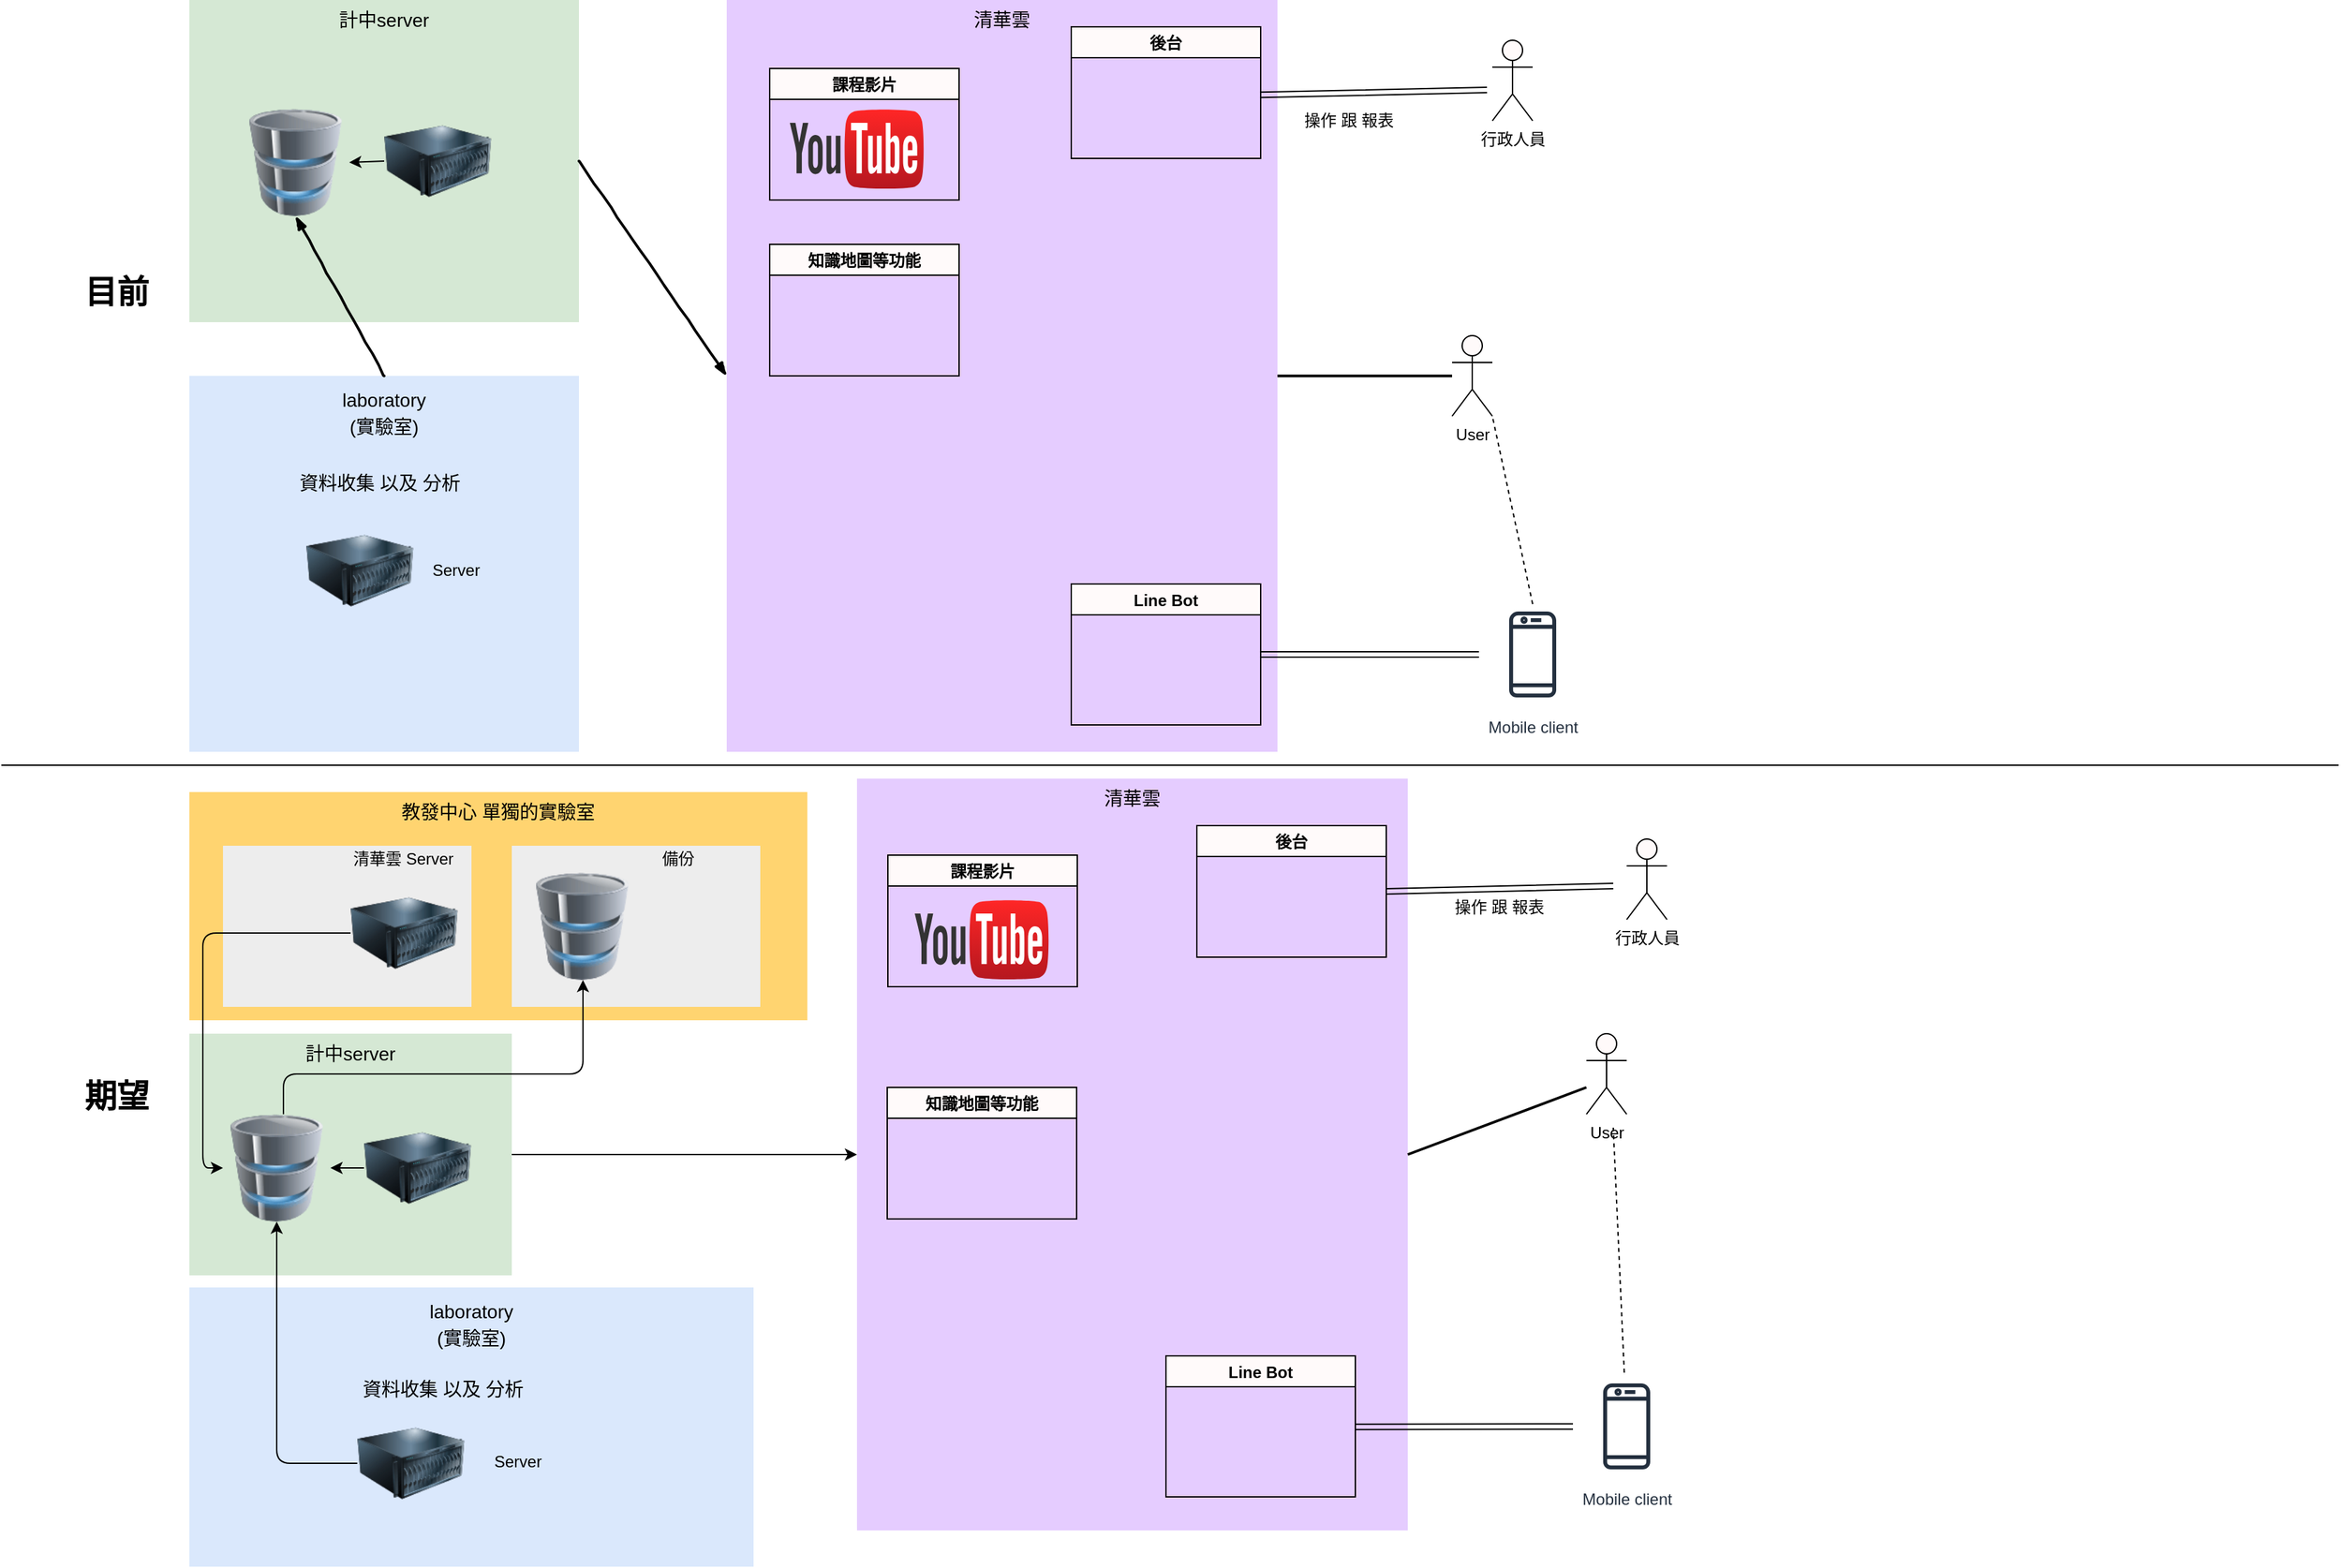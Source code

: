 <mxfile version="10.7.5" type="github"><diagram name="Page-1" id="e3a06f82-3646-2815-327d-82caf3d4e204"><mxGraphModel dx="1362" dy="-602" grid="1" gridSize="10" guides="1" tooltips="1" connect="1" arrows="1" fold="1" page="1" pageScale="1.5" pageWidth="1169" pageHeight="826" background="none" math="0" shadow="0"><root><mxCell id="0" style=";html=1;"/><mxCell id="1" style=";html=1;" parent="0"/><mxCell id="gbWKzAPe0D_GEWMT_fih-38" value="教發中心 單獨的實驗室" style="whiteSpace=wrap;html=1;fillColor=#FFD470;gradientColor=none;fontSize=14;strokeColor=none;verticalAlign=top;" vertex="1" parent="1"><mxGeometry x="140" y="1880" width="460" height="170" as="geometry"/></mxCell><mxCell id="gbWKzAPe0D_GEWMT_fih-37" value="" style="whiteSpace=wrap;html=1;fillColor=#EDEDED;fontSize=14;strokeColor=none;verticalAlign=top;" vertex="1" parent="1"><mxGeometry x="165" y="1920" width="185" height="120" as="geometry"/></mxCell><mxCell id="6a7d8f32e03d9370-60" value="計中server&lt;br&gt;&lt;br&gt;" style="whiteSpace=wrap;html=1;fillColor=#d5e8d4;fontSize=14;strokeColor=none;verticalAlign=top;" parent="1" vertex="1"><mxGeometry x="140" y="1290" width="290" height="240" as="geometry"/></mxCell><mxCell id="6a7d8f32e03d9370-34" style="edgeStyle=none;rounded=0;html=1;startSize=10;endSize=10;jettySize=auto;orthogonalLoop=1;fontSize=14;endArrow=none;endFill=0;strokeWidth=2;entryX=1;entryY=0.5;entryDx=0;entryDy=0;" parent="1" target="gbWKzAPe0D_GEWMT_fih-3" edge="1"><mxGeometry relative="1" as="geometry"><mxPoint x="1080" y="1570" as="sourcePoint"/><mxPoint x="410" y="2020" as="targetPoint"/></mxGeometry></mxCell><mxCell id="gbWKzAPe0D_GEWMT_fih-3" value="清華雲" style="whiteSpace=wrap;html=1;fillColor=#E5CCFF;fontSize=14;strokeColor=none;verticalAlign=top;" vertex="1" parent="1"><mxGeometry x="540" y="1290" width="410" height="560" as="geometry"/></mxCell><mxCell id="gbWKzAPe0D_GEWMT_fih-4" value="" style="image;html=1;labelBackgroundColor=#ffffff;image=img/lib/clip_art/computers/Server_128x128.png;fillColor=#E5CCFF;" vertex="1" parent="1"><mxGeometry x="285" y="1370" width="80" height="80" as="geometry"/></mxCell><mxCell id="gbWKzAPe0D_GEWMT_fih-6" value="" style="dashed=0;outlineConnect=0;html=1;align=center;labelPosition=center;verticalLabelPosition=bottom;verticalAlign=top;shape=mxgraph.weblogos.youtube;fillColor=#FF2626;gradientColor=#B5171F" vertex="1" parent="1"><mxGeometry x="587" y="1371" width="100" height="60" as="geometry"/></mxCell><mxCell id="gbWKzAPe0D_GEWMT_fih-7" value="&lt;table&gt;&lt;tbody&gt;&lt;tr&gt;&lt;td&gt;&lt;div&gt;&lt;span&gt;&lt;span&gt;laboratory&lt;/span&gt;&lt;/span&gt;&lt;/div&gt;&lt;/td&gt;&lt;/tr&gt;&lt;/tbody&gt;&lt;/table&gt;(實驗室)" style="whiteSpace=wrap;html=1;fillColor=#dae8fc;fontSize=14;strokeColor=none;verticalAlign=top;" vertex="1" parent="1"><mxGeometry x="140" y="1570" width="290" height="280" as="geometry"/></mxCell><mxCell id="gbWKzAPe0D_GEWMT_fih-9" value="Mobile client" style="outlineConnect=0;fontColor=#232F3E;gradientColor=none;strokeColor=#232F3E;fillColor=#ffffff;dashed=0;verticalLabelPosition=bottom;verticalAlign=top;align=center;html=1;fontSize=12;fontStyle=0;aspect=fixed;shape=mxgraph.aws4.resourceIcon;resIcon=mxgraph.aws4.mobile_client;" vertex="1" parent="1"><mxGeometry x="1100" y="1737.5" width="80" height="80" as="geometry"/></mxCell><mxCell id="gbWKzAPe0D_GEWMT_fih-12" value="Line Bot" style="swimlane;fillColor=#FFFAFA;" vertex="1" parent="1"><mxGeometry x="796.5" y="1725" width="141" height="105" as="geometry"/></mxCell><mxCell id="gbWKzAPe0D_GEWMT_fih-13" value="" style="image;html=1;labelBackgroundColor=#ffffff;image=img/lib/clip_art/computers/Server_128x128.png;fillColor=#E5CCFF;" vertex="1" parent="1"><mxGeometry x="227" y="1675" width="80" height="80" as="geometry"/></mxCell><mxCell id="gbWKzAPe0D_GEWMT_fih-14" value="Server" style="text;html=1;resizable=0;points=[];autosize=1;align=left;verticalAlign=top;spacingTop=-4;" vertex="1" parent="1"><mxGeometry x="319" y="1705" width="50" height="20" as="geometry"/></mxCell><mxCell id="gbWKzAPe0D_GEWMT_fih-15" value="&lt;font style=&quot;font-size: 14px&quot;&gt;資料收集 以及 分析&lt;/font&gt;" style="text;html=1;" vertex="1" parent="1"><mxGeometry x="220" y="1635" width="130" height="30" as="geometry"/></mxCell><mxCell id="gbWKzAPe0D_GEWMT_fih-16" value="知識地圖等功能" style="swimlane;fillColor=#FFFAFA;" vertex="1" parent="1"><mxGeometry x="572" y="1472" width="141" height="98" as="geometry"/></mxCell><mxCell id="gbWKzAPe0D_GEWMT_fih-18" value="" style="rounded=0;comic=1;strokeWidth=2;endArrow=blockThin;html=1;fontFamily=Comic Sans MS;fontStyle=1;exitX=0.5;exitY=0;exitDx=0;exitDy=0;entryX=0.5;entryY=1;entryDx=0;entryDy=0;" edge="1" parent="1" source="gbWKzAPe0D_GEWMT_fih-7" target="gbWKzAPe0D_GEWMT_fih-47"><mxGeometry width="50" height="50" relative="1" as="geometry"><mxPoint x="871" y="1800" as="sourcePoint"/><mxPoint x="370" y="1450" as="targetPoint"/></mxGeometry></mxCell><mxCell id="gbWKzAPe0D_GEWMT_fih-22" value="" style="shape=link;html=1;exitX=1;exitY=0.5;exitDx=0;exitDy=0;" edge="1" parent="1" source="gbWKzAPe0D_GEWMT_fih-12" target="gbWKzAPe0D_GEWMT_fih-9"><mxGeometry width="50" height="50" relative="1" as="geometry"><mxPoint x="140" y="1920" as="sourcePoint"/><mxPoint x="190" y="1870" as="targetPoint"/></mxGeometry></mxCell><mxCell id="gbWKzAPe0D_GEWMT_fih-23" value="課程影片" style="swimlane;fillColor=#FFFAFA;" vertex="1" parent="1"><mxGeometry x="572" y="1341" width="141" height="98" as="geometry"/></mxCell><mxCell id="gbWKzAPe0D_GEWMT_fih-24" value="User" style="shape=umlActor;verticalLabelPosition=bottom;labelBackgroundColor=#ffffff;verticalAlign=top;html=1;outlineConnect=0;fillColor=#FFFAFA;" vertex="1" parent="1"><mxGeometry x="1080" y="1540" width="30" height="60" as="geometry"/></mxCell><mxCell id="gbWKzAPe0D_GEWMT_fih-29" value="" style="endArrow=none;dashed=1;html=1;exitX=0.5;exitY=0.031;exitDx=0;exitDy=0;exitPerimeter=0;entryX=1;entryY=1;entryDx=0;entryDy=0;entryPerimeter=0;" edge="1" parent="1" source="gbWKzAPe0D_GEWMT_fih-9" target="gbWKzAPe0D_GEWMT_fih-24"><mxGeometry width="50" height="50" relative="1" as="geometry"><mxPoint x="140" y="1920" as="sourcePoint"/><mxPoint x="1120" y="1600" as="targetPoint"/></mxGeometry></mxCell><mxCell id="gbWKzAPe0D_GEWMT_fih-33" value="" style="image;html=1;labelBackgroundColor=#ffffff;image=img/lib/clip_art/computers/Server_128x128.png;fillColor=#E5CCFF;" vertex="1" parent="1"><mxGeometry x="260" y="1945" width="80" height="80" as="geometry"/></mxCell><mxCell id="gbWKzAPe0D_GEWMT_fih-35" value="清華雲 Server" style="text;html=1;resizable=0;points=[];autosize=1;align=left;verticalAlign=top;spacingTop=-4;" vertex="1" parent="1"><mxGeometry x="260" y="1920" width="90" height="20" as="geometry"/></mxCell><mxCell id="gbWKzAPe0D_GEWMT_fih-43" value="" style="rounded=0;comic=1;strokeWidth=2;endArrow=blockThin;html=1;fontFamily=Comic Sans MS;fontStyle=1;entryX=0;entryY=0.5;entryDx=0;entryDy=0;exitX=1;exitY=0.5;exitDx=0;exitDy=0;" edge="1" parent="1" source="6a7d8f32e03d9370-60" target="gbWKzAPe0D_GEWMT_fih-3"><mxGeometry width="50" height="50" relative="1" as="geometry"><mxPoint x="440" y="1410" as="sourcePoint"/><mxPoint x="295" y="1540" as="targetPoint"/></mxGeometry></mxCell><mxCell id="gbWKzAPe0D_GEWMT_fih-47" value="" style="image;html=1;labelBackgroundColor=#ffffff;image=img/lib/clip_art/computers/Database_128x128.png;fillColor=#FFFAFA;" vertex="1" parent="1"><mxGeometry x="179" y="1371" width="80" height="80" as="geometry"/></mxCell><mxCell id="gbWKzAPe0D_GEWMT_fih-49" value="" style="endArrow=none;html=1;" edge="1" parent="1"><mxGeometry width="50" height="50" relative="1" as="geometry"><mxPoint y="1860" as="sourcePoint"/><mxPoint x="1740" y="1860" as="targetPoint"/></mxGeometry></mxCell><mxCell id="gbWKzAPe0D_GEWMT_fih-50" value="" style="whiteSpace=wrap;html=1;fillColor=#EDEDED;fontSize=14;strokeColor=none;verticalAlign=top;" vertex="1" parent="1"><mxGeometry x="380" y="1920" width="185" height="120" as="geometry"/></mxCell><mxCell id="gbWKzAPe0D_GEWMT_fih-52" value="" style="image;html=1;labelBackgroundColor=#ffffff;image=img/lib/clip_art/computers/Database_128x128.png;fillColor=#FFFAFA;" vertex="1" parent="1"><mxGeometry x="392.5" y="1940" width="80" height="80" as="geometry"/></mxCell><mxCell id="gbWKzAPe0D_GEWMT_fih-53" value="備份" style="text;html=1;resizable=0;points=[];autosize=1;align=left;verticalAlign=top;spacingTop=-4;" vertex="1" parent="1"><mxGeometry x="490" y="1920" width="40" height="20" as="geometry"/></mxCell><mxCell id="gbWKzAPe0D_GEWMT_fih-56" value="計中server&lt;br&gt;&lt;br&gt;" style="whiteSpace=wrap;html=1;fillColor=#d5e8d4;fontSize=14;strokeColor=none;verticalAlign=top;" vertex="1" parent="1"><mxGeometry x="140" y="2060" width="240" height="180" as="geometry"/></mxCell><mxCell id="gbWKzAPe0D_GEWMT_fih-57" value="" style="image;html=1;labelBackgroundColor=#ffffff;image=img/lib/clip_art/computers/Server_128x128.png;fillColor=#E5CCFF;" vertex="1" parent="1"><mxGeometry x="270" y="2120" width="80" height="80" as="geometry"/></mxCell><mxCell id="gbWKzAPe0D_GEWMT_fih-59" value="" style="image;html=1;labelBackgroundColor=#ffffff;image=img/lib/clip_art/computers/Database_128x128.png;fillColor=#FFFAFA;" vertex="1" parent="1"><mxGeometry x="165" y="2120" width="80" height="80" as="geometry"/></mxCell><mxCell id="gbWKzAPe0D_GEWMT_fih-61" value="" style="edgeStyle=segmentEdgeStyle;endArrow=classic;html=1;" edge="1" parent="1" target="gbWKzAPe0D_GEWMT_fih-52"><mxGeometry width="50" height="50" relative="1" as="geometry"><mxPoint x="210" y="2120" as="sourcePoint"/><mxPoint x="60" y="2530" as="targetPoint"/><Array as="points"><mxPoint x="210" y="2090"/><mxPoint x="433" y="2090"/></Array></mxGeometry></mxCell><mxCell id="gbWKzAPe0D_GEWMT_fih-62" value="" style="endArrow=classic;html=1;exitX=0;exitY=0.5;exitDx=0;exitDy=0;entryX=1;entryY=0.5;entryDx=0;entryDy=0;" edge="1" parent="1" source="gbWKzAPe0D_GEWMT_fih-57" target="gbWKzAPe0D_GEWMT_fih-59"><mxGeometry width="50" height="50" relative="1" as="geometry"><mxPoint x="10" y="2460" as="sourcePoint"/><mxPoint x="60" y="2410" as="targetPoint"/></mxGeometry></mxCell><mxCell id="gbWKzAPe0D_GEWMT_fih-64" value="" style="edgeStyle=segmentEdgeStyle;endArrow=classic;html=1;exitX=0;exitY=0.5;exitDx=0;exitDy=0;entryX=0;entryY=0.5;entryDx=0;entryDy=0;" edge="1" parent="1" source="gbWKzAPe0D_GEWMT_fih-33" target="gbWKzAPe0D_GEWMT_fih-59"><mxGeometry width="50" height="50" relative="1" as="geometry"><mxPoint x="220" y="2240" as="sourcePoint"/><mxPoint x="443" y="2240" as="targetPoint"/><Array as="points"><mxPoint x="150" y="1985"/><mxPoint x="150" y="2160"/></Array></mxGeometry></mxCell><mxCell id="gbWKzAPe0D_GEWMT_fih-65" value="" style="endArrow=classic;html=1;exitX=0;exitY=0.5;exitDx=0;exitDy=0;entryX=1;entryY=0.5;entryDx=0;entryDy=0;" edge="1" parent="1" source="gbWKzAPe0D_GEWMT_fih-4" target="gbWKzAPe0D_GEWMT_fih-47"><mxGeometry width="50" height="50" relative="1" as="geometry"><mxPoint x="10" y="2400" as="sourcePoint"/><mxPoint x="60" y="2350" as="targetPoint"/></mxGeometry></mxCell><mxCell id="gbWKzAPe0D_GEWMT_fih-67" value="&lt;font style=&quot;font-size: 24px&quot;&gt;&lt;b&gt;目前&lt;br&gt;&lt;/b&gt;&lt;/font&gt;&lt;br&gt;" style="text;html=1;resizable=0;points=[];autosize=1;align=left;verticalAlign=top;spacingTop=-4;" vertex="1" parent="1"><mxGeometry x="60" y="1491" width="60" height="30" as="geometry"/></mxCell><mxCell id="gbWKzAPe0D_GEWMT_fih-68" value="&lt;font style=&quot;font-size: 24px&quot;&gt;&lt;b&gt;期望&lt;/b&gt;&lt;/font&gt;" style="text;html=1;resizable=0;points=[];autosize=1;align=left;verticalAlign=top;spacingTop=-4;" vertex="1" parent="1"><mxGeometry x="60" y="2090" width="60" height="20" as="geometry"/></mxCell><mxCell id="gbWKzAPe0D_GEWMT_fih-70" value="清華雲" style="whiteSpace=wrap;html=1;fillColor=#E5CCFF;fontSize=14;strokeColor=none;verticalAlign=top;" vertex="1" parent="1"><mxGeometry x="637" y="1870" width="410" height="560" as="geometry"/></mxCell><mxCell id="gbWKzAPe0D_GEWMT_fih-72" value="課程影片" style="swimlane;fillColor=#FFFAFA;" vertex="1" parent="1"><mxGeometry x="660" y="1927" width="141" height="98" as="geometry"/></mxCell><mxCell id="gbWKzAPe0D_GEWMT_fih-73" value="" style="dashed=0;outlineConnect=0;html=1;align=center;labelPosition=center;verticalLabelPosition=bottom;verticalAlign=top;shape=mxgraph.weblogos.youtube;fillColor=#FF2626;gradientColor=#B5171F" vertex="1" parent="1"><mxGeometry x="680" y="1960" width="100" height="60" as="geometry"/></mxCell><mxCell id="gbWKzAPe0D_GEWMT_fih-74" value="知識地圖等功能" style="swimlane;fillColor=#FFFAFA;" vertex="1" parent="1"><mxGeometry x="659.5" y="2100" width="141" height="98" as="geometry"/></mxCell><mxCell id="gbWKzAPe0D_GEWMT_fih-75" value="Line Bot" style="swimlane;fillColor=#FFFAFA;" vertex="1" parent="1"><mxGeometry x="867" y="2300" width="141" height="105" as="geometry"/></mxCell><mxCell id="gbWKzAPe0D_GEWMT_fih-76" value="Mobile client" style="outlineConnect=0;fontColor=#232F3E;gradientColor=none;strokeColor=#232F3E;fillColor=#ffffff;dashed=0;verticalLabelPosition=bottom;verticalAlign=top;align=center;html=1;fontSize=12;fontStyle=0;aspect=fixed;shape=mxgraph.aws4.resourceIcon;resIcon=mxgraph.aws4.mobile_client;" vertex="1" parent="1"><mxGeometry x="1170" y="2312.5" width="80" height="80" as="geometry"/></mxCell><mxCell id="gbWKzAPe0D_GEWMT_fih-77" value="" style="shape=link;html=1;exitX=1;exitY=0.5;exitDx=0;exitDy=0;" edge="1" parent="1"><mxGeometry width="50" height="50" relative="1" as="geometry"><mxPoint x="1007.765" y="2352.882" as="sourcePoint"/><mxPoint x="1170" y="2352.576" as="targetPoint"/></mxGeometry></mxCell><mxCell id="gbWKzAPe0D_GEWMT_fih-78" value="User" style="shape=umlActor;verticalLabelPosition=bottom;labelBackgroundColor=#ffffff;verticalAlign=top;html=1;outlineConnect=0;fillColor=#FFFAFA;" vertex="1" parent="1"><mxGeometry x="1180" y="2060" width="30" height="60" as="geometry"/></mxCell><mxCell id="gbWKzAPe0D_GEWMT_fih-79" style="edgeStyle=none;rounded=0;html=1;startSize=10;endSize=10;jettySize=auto;orthogonalLoop=1;fontSize=14;endArrow=none;endFill=0;strokeWidth=2;entryX=1;entryY=0.5;entryDx=0;entryDy=0;" edge="1" parent="1" target="gbWKzAPe0D_GEWMT_fih-70"><mxGeometry relative="1" as="geometry"><mxPoint x="1180" y="2100" as="sourcePoint"/><mxPoint x="959.529" y="1439.647" as="targetPoint"/></mxGeometry></mxCell><mxCell id="gbWKzAPe0D_GEWMT_fih-80" value="" style="endArrow=none;dashed=1;html=1;" edge="1" parent="1" source="gbWKzAPe0D_GEWMT_fih-76"><mxGeometry width="50" height="50" relative="1" as="geometry"><mxPoint x="1150.118" y="1750.235" as="sourcePoint"/><mxPoint x="1200" y="2130" as="targetPoint"/></mxGeometry></mxCell><mxCell id="gbWKzAPe0D_GEWMT_fih-82" value="&lt;table&gt;&lt;tbody&gt;&lt;tr&gt;&lt;td&gt;&lt;div&gt;&lt;span&gt;&lt;span&gt;laboratory&lt;/span&gt;&lt;/span&gt;&lt;/div&gt;&lt;/td&gt;&lt;/tr&gt;&lt;/tbody&gt;&lt;/table&gt;(實驗室)" style="whiteSpace=wrap;html=1;fillColor=#dae8fc;fontSize=14;strokeColor=none;verticalAlign=top;" vertex="1" parent="1"><mxGeometry x="140" y="2249" width="420" height="208" as="geometry"/></mxCell><mxCell id="gbWKzAPe0D_GEWMT_fih-88" value="" style="image;html=1;labelBackgroundColor=#ffffff;image=img/lib/clip_art/computers/Server_128x128.png;fillColor=#E5CCFF;" vertex="1" parent="1"><mxGeometry x="265" y="2340" width="80" height="80" as="geometry"/></mxCell><mxCell id="gbWKzAPe0D_GEWMT_fih-89" value="&lt;font style=&quot;font-size: 14px&quot;&gt;資料收集 以及 分析&lt;/font&gt;" style="text;html=1;" vertex="1" parent="1"><mxGeometry x="267" y="2310" width="130" height="30" as="geometry"/></mxCell><mxCell id="gbWKzAPe0D_GEWMT_fih-90" value="Server" style="text;html=1;" vertex="1" parent="1"><mxGeometry x="365" y="2365" width="60" height="30" as="geometry"/></mxCell><mxCell id="gbWKzAPe0D_GEWMT_fih-91" value="" style="endArrow=classic;html=1;exitX=0;exitY=0.5;exitDx=0;exitDy=0;entryX=0.5;entryY=1;entryDx=0;entryDy=0;" edge="1" parent="1" source="gbWKzAPe0D_GEWMT_fih-88" target="gbWKzAPe0D_GEWMT_fih-59"><mxGeometry width="50" height="50" relative="1" as="geometry"><mxPoint x="10" y="2530" as="sourcePoint"/><mxPoint x="60" y="2480" as="targetPoint"/><Array as="points"><mxPoint x="205" y="2380"/></Array></mxGeometry></mxCell><mxCell id="gbWKzAPe0D_GEWMT_fih-93" value="" style="endArrow=classic;html=1;exitX=1;exitY=0.5;exitDx=0;exitDy=0;entryX=0;entryY=0.5;entryDx=0;entryDy=0;" edge="1" parent="1" source="gbWKzAPe0D_GEWMT_fih-56" target="gbWKzAPe0D_GEWMT_fih-70"><mxGeometry width="50" height="50" relative="1" as="geometry"><mxPoint x="10" y="2530" as="sourcePoint"/><mxPoint x="60" y="2480" as="targetPoint"/></mxGeometry></mxCell><mxCell id="gbWKzAPe0D_GEWMT_fih-95" value="行政人員" style="shape=umlActor;verticalLabelPosition=bottom;labelBackgroundColor=#ffffff;verticalAlign=top;html=1;outlineConnect=0;fillColor=#FFFAFA;" vertex="1" parent="1"><mxGeometry x="1210" y="1915" width="30" height="60" as="geometry"/></mxCell><mxCell id="gbWKzAPe0D_GEWMT_fih-97" value="後台" style="swimlane;fillColor=#FFFAFA;" vertex="1" parent="1"><mxGeometry x="890" y="1905" width="141" height="98" as="geometry"/></mxCell><mxCell id="gbWKzAPe0D_GEWMT_fih-98" value="" style="shape=link;html=1;entryX=1;entryY=0.5;entryDx=0;entryDy=0;" edge="1" parent="1" target="gbWKzAPe0D_GEWMT_fih-97"><mxGeometry width="50" height="50" relative="1" as="geometry"><mxPoint x="1200" y="1950" as="sourcePoint"/><mxPoint x="60" y="2480" as="targetPoint"/></mxGeometry></mxCell><mxCell id="gbWKzAPe0D_GEWMT_fih-99" value="操作 跟 報表" style="text;html=1;resizable=0;points=[];autosize=1;align=left;verticalAlign=top;spacingTop=-4;" vertex="1" parent="1"><mxGeometry x="1080" y="1956" width="80" height="20" as="geometry"/></mxCell><mxCell id="gbWKzAPe0D_GEWMT_fih-100" value="後台" style="swimlane;fillColor=#FFFAFA;" vertex="1" parent="1"><mxGeometry x="796.5" y="1310" width="141" height="98" as="geometry"/></mxCell><mxCell id="gbWKzAPe0D_GEWMT_fih-101" value="" style="shape=link;html=1;entryX=1;entryY=0.5;entryDx=0;entryDy=0;" edge="1" parent="1"><mxGeometry width="50" height="50" relative="1" as="geometry"><mxPoint x="1106" y="1357" as="sourcePoint"/><mxPoint x="937.333" y="1360.667" as="targetPoint"/></mxGeometry></mxCell><mxCell id="gbWKzAPe0D_GEWMT_fih-102" value="行政人員" style="shape=umlActor;verticalLabelPosition=bottom;labelBackgroundColor=#ffffff;verticalAlign=top;html=1;outlineConnect=0;fillColor=#FFFAFA;" vertex="1" parent="1"><mxGeometry x="1110" y="1320" width="30" height="60" as="geometry"/></mxCell><mxCell id="gbWKzAPe0D_GEWMT_fih-103" value="操作 跟 報表" style="text;html=1;resizable=0;points=[];autosize=1;align=left;verticalAlign=top;spacingTop=-4;" vertex="1" parent="1"><mxGeometry x="968" y="1370" width="80" height="20" as="geometry"/></mxCell></root></mxGraphModel></diagram></mxfile>
